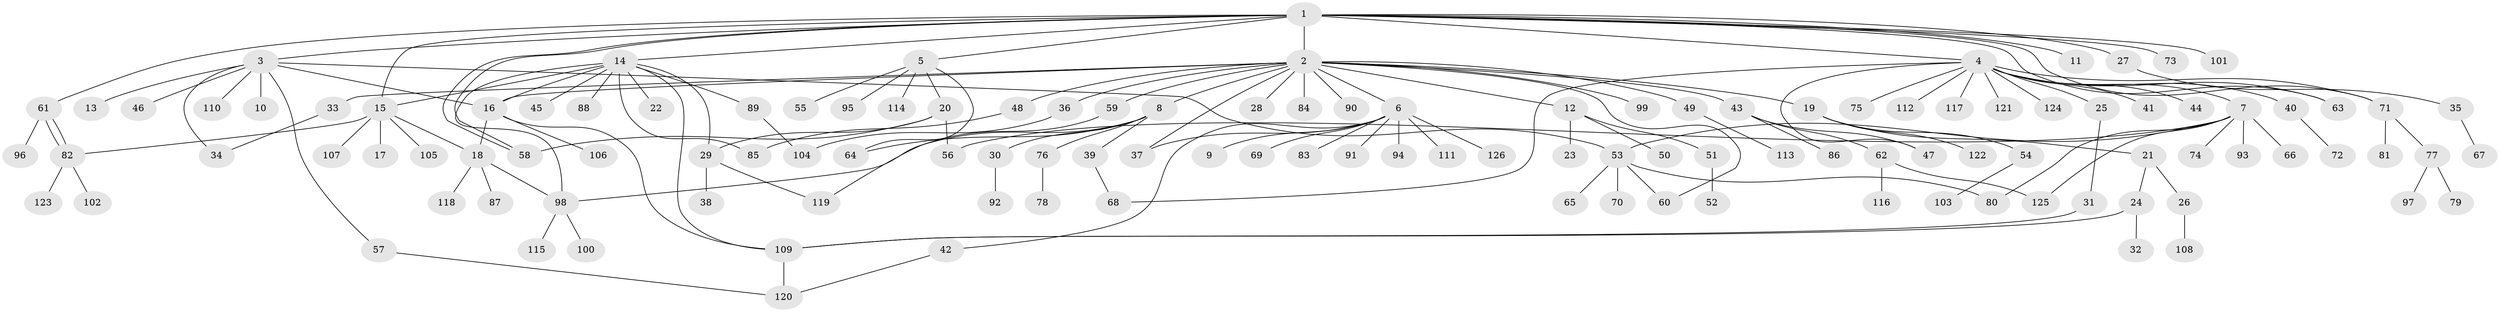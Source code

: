 // Generated by graph-tools (version 1.1) at 2025/01/03/09/25 03:01:45]
// undirected, 126 vertices, 156 edges
graph export_dot {
graph [start="1"]
  node [color=gray90,style=filled];
  1;
  2;
  3;
  4;
  5;
  6;
  7;
  8;
  9;
  10;
  11;
  12;
  13;
  14;
  15;
  16;
  17;
  18;
  19;
  20;
  21;
  22;
  23;
  24;
  25;
  26;
  27;
  28;
  29;
  30;
  31;
  32;
  33;
  34;
  35;
  36;
  37;
  38;
  39;
  40;
  41;
  42;
  43;
  44;
  45;
  46;
  47;
  48;
  49;
  50;
  51;
  52;
  53;
  54;
  55;
  56;
  57;
  58;
  59;
  60;
  61;
  62;
  63;
  64;
  65;
  66;
  67;
  68;
  69;
  70;
  71;
  72;
  73;
  74;
  75;
  76;
  77;
  78;
  79;
  80;
  81;
  82;
  83;
  84;
  85;
  86;
  87;
  88;
  89;
  90;
  91;
  92;
  93;
  94;
  95;
  96;
  97;
  98;
  99;
  100;
  101;
  102;
  103;
  104;
  105;
  106;
  107;
  108;
  109;
  110;
  111;
  112;
  113;
  114;
  115;
  116;
  117;
  118;
  119;
  120;
  121;
  122;
  123;
  124;
  125;
  126;
  1 -- 2;
  1 -- 3;
  1 -- 4;
  1 -- 5;
  1 -- 11;
  1 -- 14;
  1 -- 15;
  1 -- 27;
  1 -- 58;
  1 -- 58;
  1 -- 61;
  1 -- 63;
  1 -- 71;
  1 -- 73;
  1 -- 101;
  2 -- 6;
  2 -- 8;
  2 -- 12;
  2 -- 16;
  2 -- 19;
  2 -- 28;
  2 -- 33;
  2 -- 36;
  2 -- 37;
  2 -- 43;
  2 -- 48;
  2 -- 49;
  2 -- 59;
  2 -- 60;
  2 -- 84;
  2 -- 90;
  2 -- 99;
  3 -- 10;
  3 -- 13;
  3 -- 16;
  3 -- 34;
  3 -- 46;
  3 -- 53;
  3 -- 57;
  3 -- 110;
  4 -- 7;
  4 -- 25;
  4 -- 40;
  4 -- 41;
  4 -- 44;
  4 -- 47;
  4 -- 63;
  4 -- 68;
  4 -- 71;
  4 -- 75;
  4 -- 112;
  4 -- 117;
  4 -- 121;
  4 -- 124;
  5 -- 20;
  5 -- 55;
  5 -- 64;
  5 -- 95;
  5 -- 114;
  6 -- 9;
  6 -- 37;
  6 -- 42;
  6 -- 69;
  6 -- 83;
  6 -- 91;
  6 -- 94;
  6 -- 111;
  6 -- 126;
  7 -- 53;
  7 -- 56;
  7 -- 66;
  7 -- 74;
  7 -- 80;
  7 -- 93;
  7 -- 125;
  8 -- 30;
  8 -- 39;
  8 -- 64;
  8 -- 76;
  8 -- 98;
  12 -- 23;
  12 -- 50;
  12 -- 51;
  14 -- 15;
  14 -- 16;
  14 -- 22;
  14 -- 29;
  14 -- 45;
  14 -- 85;
  14 -- 88;
  14 -- 89;
  14 -- 98;
  14 -- 109;
  15 -- 17;
  15 -- 18;
  15 -- 82;
  15 -- 105;
  15 -- 107;
  16 -- 18;
  16 -- 106;
  16 -- 109;
  18 -- 87;
  18 -- 98;
  18 -- 118;
  19 -- 21;
  19 -- 54;
  19 -- 122;
  20 -- 29;
  20 -- 56;
  20 -- 58;
  21 -- 24;
  21 -- 26;
  24 -- 32;
  24 -- 109;
  25 -- 31;
  26 -- 108;
  27 -- 35;
  29 -- 38;
  29 -- 119;
  30 -- 92;
  31 -- 109;
  33 -- 34;
  35 -- 67;
  36 -- 104;
  39 -- 68;
  40 -- 72;
  42 -- 120;
  43 -- 47;
  43 -- 62;
  43 -- 86;
  48 -- 85;
  49 -- 113;
  51 -- 52;
  53 -- 60;
  53 -- 65;
  53 -- 70;
  53 -- 80;
  54 -- 103;
  57 -- 120;
  59 -- 119;
  61 -- 82;
  61 -- 82;
  61 -- 96;
  62 -- 116;
  62 -- 125;
  71 -- 77;
  71 -- 81;
  76 -- 78;
  77 -- 79;
  77 -- 97;
  82 -- 102;
  82 -- 123;
  89 -- 104;
  98 -- 100;
  98 -- 115;
  109 -- 120;
}
